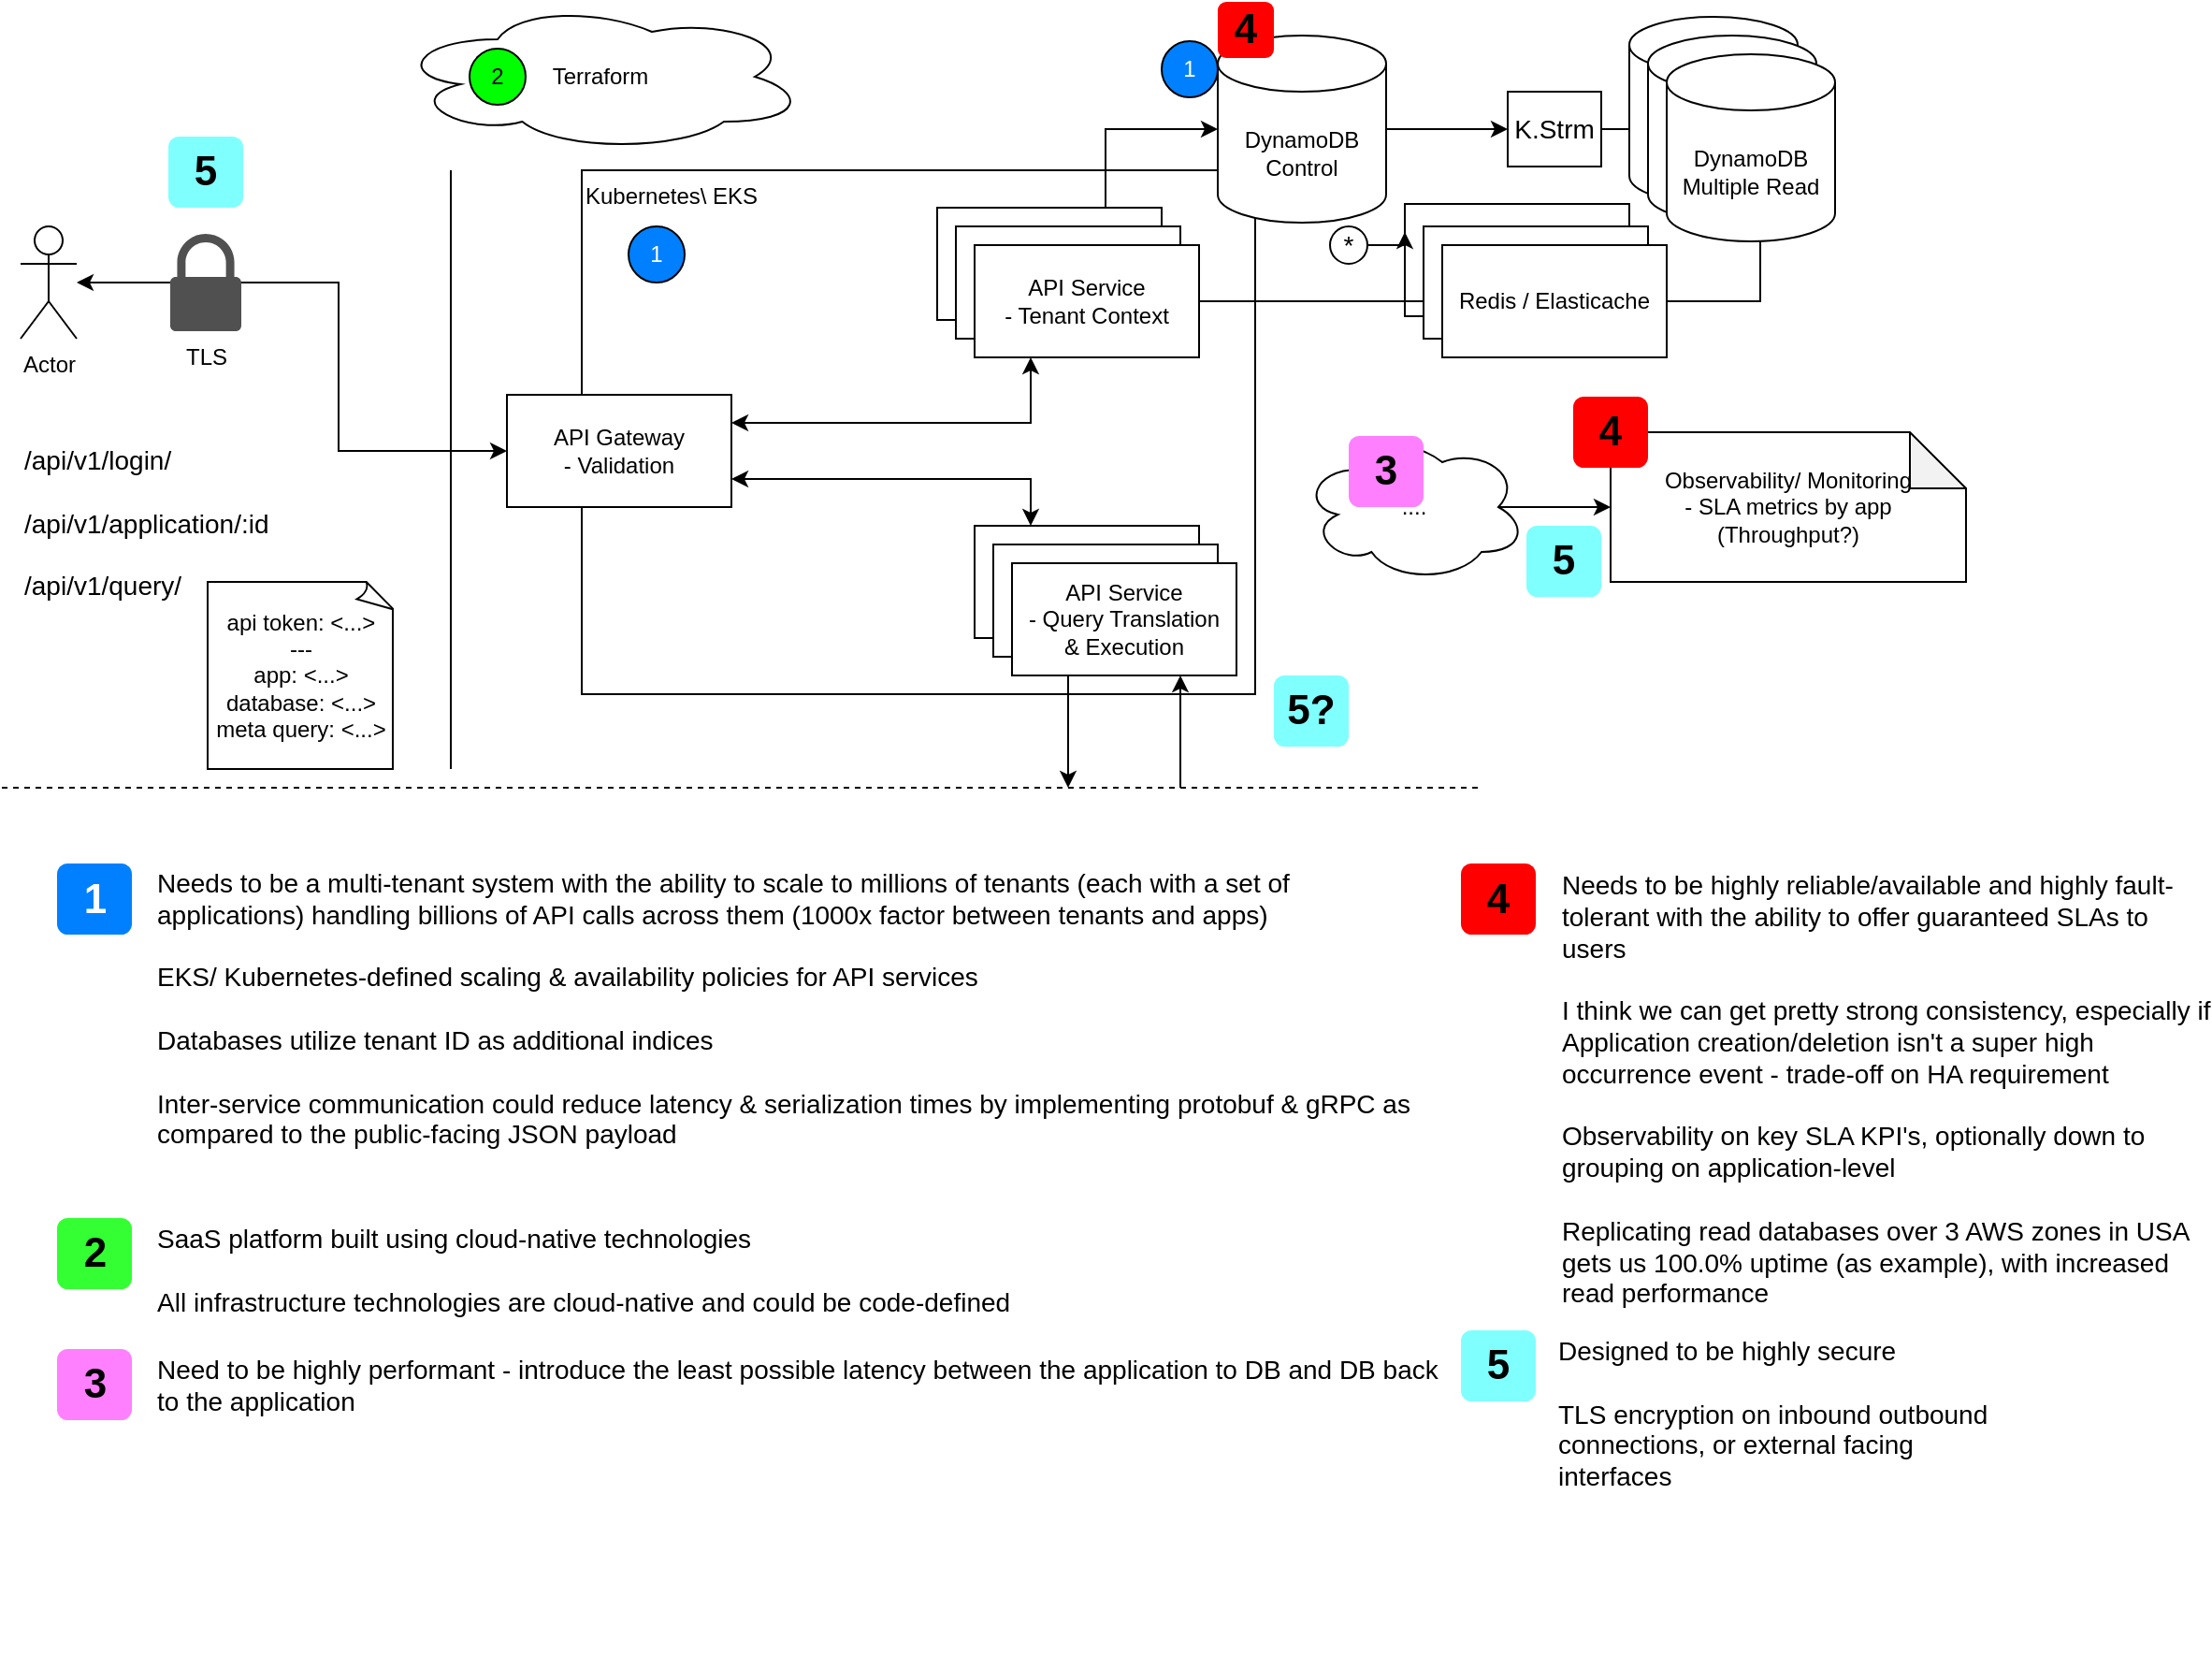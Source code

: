 <mxfile version="20.7.4" type="device"><diagram id="QqhK3WUlNgL-NaVFM3Zw" name="Page-1"><mxGraphModel dx="2074" dy="782" grid="1" gridSize="10" guides="1" tooltips="1" connect="1" arrows="1" fold="1" page="1" pageScale="1" pageWidth="850" pageHeight="1100" math="0" shadow="0"><root><mxCell id="0"/><mxCell id="1" parent="0"/><mxCell id="F1HsuNsBUmVkrQcJzJQE-38" value="Redis / Elasticache" style="rounded=0;whiteSpace=wrap;html=1;" vertex="1" parent="1"><mxGeometry x="1010" y="198" width="120" height="60" as="geometry"/></mxCell><mxCell id="F1HsuNsBUmVkrQcJzJQE-35" style="edgeStyle=orthogonalEdgeStyle;rounded=0;orthogonalLoop=1;jettySize=auto;html=1;exitX=1;exitY=0.5;exitDx=0;exitDy=0;fontSize=14;" edge="1" parent="1" source="F1HsuNsBUmVkrQcJzJQE-32" target="F1HsuNsBUmVkrQcJzJQE-15"><mxGeometry relative="1" as="geometry"/></mxCell><mxCell id="mWcm74a7uJMiMUH1cGID-33" value="Kubernetes\ EKS" style="rounded=0;whiteSpace=wrap;html=1;verticalAlign=top;align=left;" parent="1" vertex="1"><mxGeometry x="570" y="180" width="360" height="280" as="geometry"/></mxCell><mxCell id="F1HsuNsBUmVkrQcJzJQE-36" style="edgeStyle=orthogonalEdgeStyle;rounded=0;orthogonalLoop=1;jettySize=auto;html=1;exitX=0.75;exitY=0;exitDx=0;exitDy=0;entryX=0;entryY=0.5;entryDx=0;entryDy=0;entryPerimeter=0;fontSize=14;" edge="1" parent="1" source="mWcm74a7uJMiMUH1cGID-17" target="F1HsuNsBUmVkrQcJzJQE-3"><mxGeometry relative="1" as="geometry"/></mxCell><mxCell id="mWcm74a7uJMiMUH1cGID-17" value="API Services" style="rounded=0;whiteSpace=wrap;html=1;" parent="1" vertex="1"><mxGeometry x="760" y="200" width="120" height="60" as="geometry"/></mxCell><mxCell id="mWcm74a7uJMiMUH1cGID-2" value="" style="endArrow=none;html=1;rounded=0;" parent="1" edge="1"><mxGeometry width="50" height="50" relative="1" as="geometry"><mxPoint x="500" y="500" as="sourcePoint"/><mxPoint x="500" y="180" as="targetPoint"/></mxGeometry></mxCell><mxCell id="mWcm74a7uJMiMUH1cGID-3" value="Actor" style="shape=umlActor;verticalLabelPosition=bottom;verticalAlign=top;html=1;outlineConnect=0;" parent="1" vertex="1"><mxGeometry x="270" y="210" width="30" height="60" as="geometry"/></mxCell><mxCell id="mWcm74a7uJMiMUH1cGID-6" value="API Gateway&lt;br&gt;- Validation" style="rounded=0;whiteSpace=wrap;html=1;" parent="1" vertex="1"><mxGeometry x="530" y="300" width="120" height="60" as="geometry"/></mxCell><mxCell id="mWcm74a7uJMiMUH1cGID-9" value="API Services" style="rounded=0;whiteSpace=wrap;html=1;" parent="1" vertex="1"><mxGeometry x="770" y="210" width="120" height="60" as="geometry"/></mxCell><mxCell id="mWcm74a7uJMiMUH1cGID-19" style="edgeStyle=orthogonalEdgeStyle;rounded=0;orthogonalLoop=1;jettySize=auto;html=1;exitX=1;exitY=0.5;exitDx=0;exitDy=0;" parent="1" source="mWcm74a7uJMiMUH1cGID-10" target="mWcm74a7uJMiMUH1cGID-18" edge="1"><mxGeometry relative="1" as="geometry"/></mxCell><mxCell id="mWcm74a7uJMiMUH1cGID-10" value="API Service&lt;br&gt;- Tenant Context" style="rounded=0;whiteSpace=wrap;html=1;" parent="1" vertex="1"><mxGeometry x="780" y="220" width="120" height="60" as="geometry"/></mxCell><mxCell id="mWcm74a7uJMiMUH1cGID-15" value="" style="endArrow=classic;startArrow=classic;html=1;rounded=0;entryX=0;entryY=0.5;entryDx=0;entryDy=0;" parent="1" source="mWcm74a7uJMiMUH1cGID-3" target="mWcm74a7uJMiMUH1cGID-6" edge="1"><mxGeometry width="50" height="50" relative="1" as="geometry"><mxPoint x="320" y="290" as="sourcePoint"/><mxPoint x="430" y="240.0" as="targetPoint"/><Array as="points"><mxPoint x="440" y="240"/><mxPoint x="440" y="330"/></Array></mxGeometry></mxCell><mxCell id="mWcm74a7uJMiMUH1cGID-16" value="&lt;div&gt;TLS&lt;/div&gt;" style="sketch=0;pointerEvents=1;shadow=0;dashed=0;html=1;strokeColor=none;fillColor=#505050;labelPosition=center;verticalLabelPosition=bottom;verticalAlign=top;outlineConnect=0;align=center;shape=mxgraph.office.security.lock_protected;" parent="1" vertex="1"><mxGeometry x="350" y="214" width="38" height="52" as="geometry"/></mxCell><mxCell id="F1HsuNsBUmVkrQcJzJQE-31" style="edgeStyle=orthogonalEdgeStyle;rounded=0;orthogonalLoop=1;jettySize=auto;html=1;exitX=1;exitY=0.5;exitDx=0;exitDy=0;entryX=0.556;entryY=0.4;entryDx=0;entryDy=0;entryPerimeter=0;fontSize=14;" edge="1" parent="1" source="mWcm74a7uJMiMUH1cGID-18" target="F1HsuNsBUmVkrQcJzJQE-18"><mxGeometry relative="1" as="geometry"/></mxCell><mxCell id="mWcm74a7uJMiMUH1cGID-22" value="" style="rounded=0;whiteSpace=wrap;html=1;" parent="1" vertex="1"><mxGeometry x="780" y="370" width="120" height="60" as="geometry"/></mxCell><mxCell id="mWcm74a7uJMiMUH1cGID-23" value="" style="rounded=0;whiteSpace=wrap;html=1;" parent="1" vertex="1"><mxGeometry x="790" y="380" width="120" height="60" as="geometry"/></mxCell><mxCell id="mWcm74a7uJMiMUH1cGID-24" value="API Service&lt;br&gt;- Query Translation&lt;br&gt;&amp;amp; Execution" style="rounded=0;whiteSpace=wrap;html=1;" parent="1" vertex="1"><mxGeometry x="800" y="390" width="120" height="60" as="geometry"/></mxCell><mxCell id="mWcm74a7uJMiMUH1cGID-26" value="" style="endArrow=none;dashed=1;html=1;rounded=0;" parent="1" edge="1"><mxGeometry width="50" height="50" relative="1" as="geometry"><mxPoint x="260" y="510" as="sourcePoint"/><mxPoint x="1050" y="510" as="targetPoint"/></mxGeometry></mxCell><mxCell id="mWcm74a7uJMiMUH1cGID-27" value="" style="endArrow=classic;html=1;rounded=0;exitX=0.25;exitY=1;exitDx=0;exitDy=0;" parent="1" source="mWcm74a7uJMiMUH1cGID-24" edge="1"><mxGeometry width="50" height="50" relative="1" as="geometry"><mxPoint x="800" y="520" as="sourcePoint"/><mxPoint x="830" y="510" as="targetPoint"/></mxGeometry></mxCell><mxCell id="mWcm74a7uJMiMUH1cGID-31" value="" style="endArrow=classic;html=1;rounded=0;entryX=0.75;entryY=1;entryDx=0;entryDy=0;" parent="1" target="mWcm74a7uJMiMUH1cGID-24" edge="1"><mxGeometry width="50" height="50" relative="1" as="geometry"><mxPoint x="890" y="510" as="sourcePoint"/><mxPoint x="920" y="470" as="targetPoint"/></mxGeometry></mxCell><mxCell id="mWcm74a7uJMiMUH1cGID-32" value="1" style="ellipse;whiteSpace=wrap;html=1;aspect=fixed;fontColor=#ffffff;fillColor=#0080ff;" parent="1" vertex="1"><mxGeometry x="595" y="210" width="30" height="30" as="geometry"/></mxCell><mxCell id="mWcm74a7uJMiMUH1cGID-35" value="1" style="ellipse;whiteSpace=wrap;html=1;aspect=fixed;fillColor=#0080ff;fontColor=#ffffff;" parent="1" vertex="1"><mxGeometry x="880" y="111" width="30" height="30" as="geometry"/></mxCell><mxCell id="mWcm74a7uJMiMUH1cGID-48" value="&lt;div&gt;Observability/ Monitoring&lt;/div&gt;&lt;div&gt;- SLA metrics by app (Throughput?)&lt;br&gt;&lt;/div&gt;" style="shape=note;whiteSpace=wrap;html=1;backgroundOutline=1;darkOpacity=0.05;" parent="1" vertex="1"><mxGeometry x="1120" y="320" width="190" height="80" as="geometry"/></mxCell><mxCell id="mWcm74a7uJMiMUH1cGID-53" style="edgeStyle=orthogonalEdgeStyle;rounded=0;orthogonalLoop=1;jettySize=auto;html=1;exitX=0.875;exitY=0.5;exitDx=0;exitDy=0;exitPerimeter=0;entryX=0;entryY=0.5;entryDx=0;entryDy=0;entryPerimeter=0;" parent="1" source="mWcm74a7uJMiMUH1cGID-52" target="mWcm74a7uJMiMUH1cGID-48" edge="1"><mxGeometry relative="1" as="geometry"/></mxCell><mxCell id="mWcm74a7uJMiMUH1cGID-52" value="...." style="ellipse;shape=cloud;whiteSpace=wrap;html=1;" parent="1" vertex="1"><mxGeometry x="955" y="320" width="120" height="80" as="geometry"/></mxCell><mxCell id="mWcm74a7uJMiMUH1cGID-58" value="1" style="rounded=1;whiteSpace=wrap;html=1;fillColor=#0080FF;strokeColor=none;fontColor=#FFFFFF;fontStyle=1;fontSize=22;labelBackgroundColor=none;" parent="1" vertex="1"><mxGeometry x="289.5" y="550.5" width="40" height="38" as="geometry"/></mxCell><mxCell id="mWcm74a7uJMiMUH1cGID-59" value="&lt;div&gt;&lt;font face=&quot;arial, sans-serif&quot; color=&quot;#000000&quot;&gt;Needs to be a multi-tenant system with the ability to scale to millions of tenants (each with a set of&amp;nbsp; applications) handling billions of API calls across them (1000x factor between tenants and apps)&lt;br&gt;&lt;/font&gt;&lt;/div&gt;&lt;div&gt;&lt;font face=&quot;arial, sans-serif&quot; color=&quot;#000000&quot;&gt;&lt;br&gt;&lt;/font&gt;&lt;/div&gt;&lt;div&gt;&lt;font face=&quot;arial, sans-serif&quot; color=&quot;#000000&quot;&gt;EKS/ Kubernetes-defined scaling &amp;amp; availability policies for API services&lt;br&gt;&lt;br&gt;Databases utilize tenant ID as additional indices &lt;br&gt;&lt;/font&gt;&lt;/div&gt;&lt;div&gt;&lt;font face=&quot;arial, sans-serif&quot; color=&quot;#000000&quot;&gt;&lt;br&gt;&lt;/font&gt;&lt;/div&gt;&lt;div&gt;&lt;font face=&quot;arial, sans-serif&quot; color=&quot;#000000&quot;&gt;Inter-service communication could reduce latency &amp;amp; serialization times by implementing protobuf &amp;amp; gRPC as compared to the public-facing JSON payload&lt;br&gt;&lt;/font&gt;&lt;/div&gt;" style="text;html=1;align=left;verticalAlign=top;spacingTop=-4;fontSize=14;labelBackgroundColor=none;whiteSpace=wrap;" parent="1" vertex="1"><mxGeometry x="341" y="550" width="689" height="180" as="geometry"/></mxCell><mxCell id="mWcm74a7uJMiMUH1cGID-60" value="Terraform" style="ellipse;shape=cloud;whiteSpace=wrap;html=1;fontColor=#000000;fillColor=#ffffff;" parent="1" vertex="1"><mxGeometry x="470" y="90" width="220" height="80" as="geometry"/></mxCell><mxCell id="mWcm74a7uJMiMUH1cGID-61" value="&lt;div&gt;2&lt;/div&gt;" style="ellipse;whiteSpace=wrap;html=1;aspect=fixed;fontColor=#000000;fillColor=#00ff00;" parent="1" vertex="1"><mxGeometry x="510" y="115" width="30" height="30" as="geometry"/></mxCell><mxCell id="mWcm74a7uJMiMUH1cGID-62" value="2" style="rounded=1;whiteSpace=wrap;html=1;fillColor=#33FF33;strokeColor=none;fontColor=#000000;fontStyle=1;fontSize=22;labelBackgroundColor=none;" parent="1" vertex="1"><mxGeometry x="289.5" y="740" width="40" height="38" as="geometry"/></mxCell><mxCell id="mWcm74a7uJMiMUH1cGID-63" value="&lt;div&gt;&lt;font face=&quot;arial, sans-serif&quot; color=&quot;#000000&quot;&gt;SaaS &lt;span class=&quot;gmail-il&quot;&gt;platform&lt;/span&gt; built using cloud-native technologies&lt;/font&gt;&lt;br&gt;&lt;/div&gt;&lt;div&gt;&lt;font face=&quot;arial, sans-serif&quot; color=&quot;#000000&quot;&gt;&lt;br&gt;&lt;/font&gt;&lt;/div&gt;&lt;div&gt;&lt;font face=&quot;arial, sans-serif&quot; color=&quot;#000000&quot;&gt;All infrastructure technologies are cloud-native and could be code-defined&lt;br&gt;&lt;/font&gt;&lt;/div&gt;" style="text;html=1;align=left;verticalAlign=top;spacingTop=-4;fontSize=14;labelBackgroundColor=none;whiteSpace=wrap;" parent="1" vertex="1"><mxGeometry x="341" y="740" width="689" height="70" as="geometry"/></mxCell><mxCell id="mWcm74a7uJMiMUH1cGID-67" value="3" style="rounded=1;whiteSpace=wrap;html=1;fillColor=#ff80ff;strokeColor=none;fontColor=#000000;fontStyle=1;fontSize=22;labelBackgroundColor=none;" parent="1" vertex="1"><mxGeometry x="289.5" y="810" width="40" height="38" as="geometry"/></mxCell><mxCell id="mWcm74a7uJMiMUH1cGID-68" value="&lt;div&gt;&lt;font face=&quot;arial, sans-serif&quot; color=&quot;#000000&quot;&gt;Need to be highly performant - introduce the least possible latency between the application to DB and DB back to the application&lt;/font&gt;&lt;/div&gt;&lt;div&gt;&lt;font face=&quot;arial, sans-serif&quot; color=&quot;#000000&quot;&gt;&lt;br&gt;&lt;/font&gt;&lt;/div&gt;" style="text;html=1;align=left;verticalAlign=top;spacingTop=-4;fontSize=14;labelBackgroundColor=none;whiteSpace=wrap;" parent="1" vertex="1"><mxGeometry x="341" y="810" width="689" height="70" as="geometry"/></mxCell><mxCell id="mWcm74a7uJMiMUH1cGID-69" value="3" style="rounded=1;whiteSpace=wrap;html=1;fillColor=#ff80ff;strokeColor=none;fontColor=#000000;fontStyle=1;fontSize=22;labelBackgroundColor=none;" parent="1" vertex="1"><mxGeometry x="980" y="322" width="40" height="38" as="geometry"/></mxCell><mxCell id="mWcm74a7uJMiMUH1cGID-70" value="4" style="rounded=1;whiteSpace=wrap;html=1;fillColor=#ff0000;strokeColor=none;fontColor=#000000;fontStyle=1;fontSize=22;labelBackgroundColor=none;" parent="1" vertex="1"><mxGeometry x="1040" y="550.5" width="40" height="38" as="geometry"/></mxCell><mxCell id="mWcm74a7uJMiMUH1cGID-71" value="&lt;div&gt;&lt;font face=&quot;arial, sans-serif&quot; color=&quot;#000000&quot;&gt;Needs to be highly reliable/available and highly fault-tolerant with the ability to offer guaranteed SLAs to users&lt;/font&gt;&lt;/div&gt;&lt;div&gt;&lt;font face=&quot;arial, sans-serif&quot; color=&quot;#000000&quot;&gt;&lt;br&gt;&lt;/font&gt;&lt;/div&gt;&lt;div&gt;&lt;font face=&quot;arial, sans-serif&quot;&gt;I think we can get pretty strong consistency, especially if Application creation/deletion isn't a super high occurrence event&lt;/font&gt;&lt;font face=&quot;arial, sans-serif&quot; color=&quot;#000000&quot;&gt; - trade-off on HA requirement&lt;br&gt;&lt;/font&gt;&lt;/div&gt;&lt;div&gt;&lt;font face=&quot;arial, sans-serif&quot; color=&quot;#000000&quot;&gt;&lt;br&gt;&lt;/font&gt;&lt;/div&gt;&lt;div&gt;&lt;font face=&quot;arial, sans-serif&quot; color=&quot;#000000&quot;&gt;Observability on key SLA KPI's, optionally down to grouping on application-level&lt;br&gt;&lt;br&gt;Replicating read databases over 3 AWS zones in USA gets us 100.0% uptime &lt;/font&gt;&lt;font face=&quot;arial, sans-serif&quot; color=&quot;#000000&quot;&gt;(as example)&lt;/font&gt;&lt;font face=&quot;arial, sans-serif&quot; color=&quot;#000000&quot;&gt;, with increased read performance&lt;br&gt;&lt;/font&gt;&lt;/div&gt;" style="text;html=1;align=left;verticalAlign=top;spacingTop=-4;fontSize=14;labelBackgroundColor=none;whiteSpace=wrap;" parent="1" vertex="1"><mxGeometry x="1091.5" y="550.5" width="348.5" height="249.5" as="geometry"/></mxCell><mxCell id="mWcm74a7uJMiMUH1cGID-72" value="4" style="rounded=1;whiteSpace=wrap;html=1;fillColor=#ff0000;strokeColor=none;fontColor=#000000;fontStyle=1;fontSize=22;labelBackgroundColor=none;" parent="1" vertex="1"><mxGeometry x="1100" y="301" width="40" height="38" as="geometry"/></mxCell><mxCell id="mWcm74a7uJMiMUH1cGID-74" value="5" style="rounded=1;whiteSpace=wrap;html=1;fillColor=#80ffff;strokeColor=none;fontColor=#000000;fontStyle=1;fontSize=22;labelBackgroundColor=none;" parent="1" vertex="1"><mxGeometry x="1040" y="800" width="40" height="38" as="geometry"/></mxCell><mxCell id="mWcm74a7uJMiMUH1cGID-75" value="&lt;div&gt;&lt;font face=&quot;arial, sans-serif&quot; color=&quot;#000000&quot;&gt;Designed to be highly secure&lt;/font&gt;&lt;/div&gt;&lt;div&gt;&lt;font face=&quot;arial, sans-serif&quot; color=&quot;#000000&quot;&gt;&lt;br&gt;&lt;/font&gt;&lt;/div&gt;&lt;div&gt;TLS encryption on inbound outbound connections, or external facing interfaces&lt;/div&gt;&lt;div&gt;&lt;br&gt;&lt;/div&gt;&lt;div&gt;&lt;br&gt;&lt;/div&gt;" style="text;html=1;align=left;verticalAlign=top;spacingTop=-4;fontSize=14;labelBackgroundColor=none;whiteSpace=wrap;" parent="1" vertex="1"><mxGeometry x="1090" y="800" width="240" height="180" as="geometry"/></mxCell><mxCell id="mWcm74a7uJMiMUH1cGID-76" value="5" style="rounded=1;whiteSpace=wrap;html=1;fillColor=#80ffff;strokeColor=none;fontColor=#000000;fontStyle=1;fontSize=22;labelBackgroundColor=none;" parent="1" vertex="1"><mxGeometry x="349" y="162" width="40" height="38" as="geometry"/></mxCell><mxCell id="mWcm74a7uJMiMUH1cGID-80" value="5?" style="rounded=1;whiteSpace=wrap;html=1;fillColor=#80ffff;strokeColor=none;fontColor=#000000;fontStyle=1;fontSize=22;labelBackgroundColor=none;" parent="1" vertex="1"><mxGeometry x="940" y="450" width="40" height="38" as="geometry"/></mxCell><mxCell id="mWcm74a7uJMiMUH1cGID-81" value="5" style="rounded=1;whiteSpace=wrap;html=1;fillColor=#80ffff;strokeColor=none;fontColor=#000000;fontStyle=1;fontSize=22;labelBackgroundColor=none;" parent="1" vertex="1"><mxGeometry x="1075" y="370" width="40" height="38" as="geometry"/></mxCell><mxCell id="F1HsuNsBUmVkrQcJzJQE-1" value="&lt;div&gt;api token: &amp;lt;...&amp;gt;&lt;/div&gt;&lt;div&gt;---&lt;br&gt;&lt;/div&gt;&lt;div&gt;app: &amp;lt;...&amp;gt;&lt;br&gt;&lt;/div&gt;database: &amp;lt;...&amp;gt;&lt;br&gt;meta query: &amp;lt;...&amp;gt;" style="whiteSpace=wrap;html=1;shape=mxgraph.basic.document" vertex="1" parent="1"><mxGeometry x="370" y="400" width="100" height="100" as="geometry"/></mxCell><mxCell id="F1HsuNsBUmVkrQcJzJQE-34" style="edgeStyle=orthogonalEdgeStyle;rounded=0;orthogonalLoop=1;jettySize=auto;html=1;exitX=1;exitY=0.5;exitDx=0;exitDy=0;exitPerimeter=0;entryX=0;entryY=0.5;entryDx=0;entryDy=0;fontSize=14;" edge="1" parent="1" source="F1HsuNsBUmVkrQcJzJQE-3" target="F1HsuNsBUmVkrQcJzJQE-32"><mxGeometry relative="1" as="geometry"/></mxCell><mxCell id="F1HsuNsBUmVkrQcJzJQE-3" value="&lt;div&gt;DynamoDB&lt;br&gt;&lt;/div&gt;Control" style="shape=cylinder3;whiteSpace=wrap;html=1;boundedLbl=1;backgroundOutline=1;size=15;" vertex="1" parent="1"><mxGeometry x="910" y="108" width="90" height="100" as="geometry"/></mxCell><mxCell id="F1HsuNsBUmVkrQcJzJQE-11" value="" style="endArrow=classic;startArrow=classic;html=1;rounded=0;exitX=1;exitY=0.75;exitDx=0;exitDy=0;entryX=0.25;entryY=0;entryDx=0;entryDy=0;" edge="1" parent="1" source="mWcm74a7uJMiMUH1cGID-6" target="mWcm74a7uJMiMUH1cGID-22"><mxGeometry width="50" height="50" relative="1" as="geometry"><mxPoint x="710" y="430" as="sourcePoint"/><mxPoint x="760" y="380" as="targetPoint"/><Array as="points"><mxPoint x="810" y="345"/></Array></mxGeometry></mxCell><mxCell id="F1HsuNsBUmVkrQcJzJQE-13" value="" style="endArrow=classic;startArrow=classic;html=1;rounded=0;exitX=1;exitY=0.25;exitDx=0;exitDy=0;entryX=0.25;entryY=1;entryDx=0;entryDy=0;" edge="1" parent="1" source="mWcm74a7uJMiMUH1cGID-6" target="mWcm74a7uJMiMUH1cGID-10"><mxGeometry width="50" height="50" relative="1" as="geometry"><mxPoint x="940" y="340" as="sourcePoint"/><mxPoint x="990" y="290" as="targetPoint"/><Array as="points"><mxPoint x="810" y="315"/></Array></mxGeometry></mxCell><mxCell id="F1HsuNsBUmVkrQcJzJQE-14" value="&lt;div style=&quot;font-size: 14px;&quot; align=&quot;left&quot;&gt;/api/v1/login/&lt;br style=&quot;font-size: 14px;&quot;&gt;&lt;br style=&quot;font-size: 14px;&quot;&gt;/api/v1/application/:id&lt;br style=&quot;font-size: 14px;&quot;&gt;&lt;br style=&quot;font-size: 14px;&quot;&gt;/api/v1/query/&lt;/div&gt;" style="text;html=1;strokeColor=none;fillColor=none;align=left;verticalAlign=top;whiteSpace=wrap;rounded=0;fontSize=14;" vertex="1" parent="1"><mxGeometry x="270" y="320" width="200" height="130" as="geometry"/></mxCell><mxCell id="F1HsuNsBUmVkrQcJzJQE-15" value="&lt;div&gt;Postgres / Aurora &lt;br&gt;&lt;/div&gt;&lt;div&gt;&lt;br&gt;&lt;/div&gt;Lead - Follow" style="shape=cylinder3;whiteSpace=wrap;html=1;boundedLbl=1;backgroundOutline=1;size=15;" vertex="1" parent="1"><mxGeometry x="1130" y="98" width="90" height="100" as="geometry"/></mxCell><mxCell id="F1HsuNsBUmVkrQcJzJQE-16" value="4" style="rounded=1;whiteSpace=wrap;html=1;fillColor=#ff0000;strokeColor=none;fontColor=#000000;fontStyle=1;fontSize=22;labelBackgroundColor=none;" vertex="1" parent="1"><mxGeometry x="910" y="90" width="30" height="30" as="geometry"/></mxCell><mxCell id="F1HsuNsBUmVkrQcJzJQE-17" value="&lt;div&gt;Postgres / Aurora &lt;br&gt;&lt;/div&gt;&lt;div&gt;&lt;br&gt;&lt;/div&gt;Lead - Follow" style="shape=cylinder3;whiteSpace=wrap;html=1;boundedLbl=1;backgroundOutline=1;size=15;" vertex="1" parent="1"><mxGeometry x="1140" y="108" width="90" height="100" as="geometry"/></mxCell><mxCell id="F1HsuNsBUmVkrQcJzJQE-18" value="&lt;div&gt;DynamoDB&lt;/div&gt;Multiple Read" style="shape=cylinder3;whiteSpace=wrap;html=1;boundedLbl=1;backgroundOutline=1;size=15;" vertex="1" parent="1"><mxGeometry x="1150" y="118" width="90" height="100" as="geometry"/></mxCell><mxCell id="F1HsuNsBUmVkrQcJzJQE-32" value="K.Strm" style="rounded=0;whiteSpace=wrap;html=1;fontSize=14;" vertex="1" parent="1"><mxGeometry x="1065" y="138" width="50" height="40" as="geometry"/></mxCell><mxCell id="F1HsuNsBUmVkrQcJzJQE-37" value="Redis / Elasticache" style="rounded=0;whiteSpace=wrap;html=1;" vertex="1" parent="1"><mxGeometry x="1020" y="210" width="120" height="60" as="geometry"/></mxCell><mxCell id="mWcm74a7uJMiMUH1cGID-18" value="Redis / Elasticache" style="rounded=0;whiteSpace=wrap;html=1;" parent="1" vertex="1"><mxGeometry x="1030" y="220" width="120" height="60" as="geometry"/></mxCell><mxCell id="F1HsuNsBUmVkrQcJzJQE-41" style="edgeStyle=orthogonalEdgeStyle;rounded=0;orthogonalLoop=1;jettySize=auto;html=1;exitX=1;exitY=0.5;exitDx=0;exitDy=0;entryX=0;entryY=0.25;entryDx=0;entryDy=0;fontSize=14;" edge="1" parent="1" source="F1HsuNsBUmVkrQcJzJQE-39" target="F1HsuNsBUmVkrQcJzJQE-38"><mxGeometry relative="1" as="geometry"/></mxCell><mxCell id="F1HsuNsBUmVkrQcJzJQE-39" value="*" style="ellipse;whiteSpace=wrap;html=1;fontSize=14;" vertex="1" parent="1"><mxGeometry x="970" y="210" width="20" height="20" as="geometry"/></mxCell></root></mxGraphModel></diagram></mxfile>